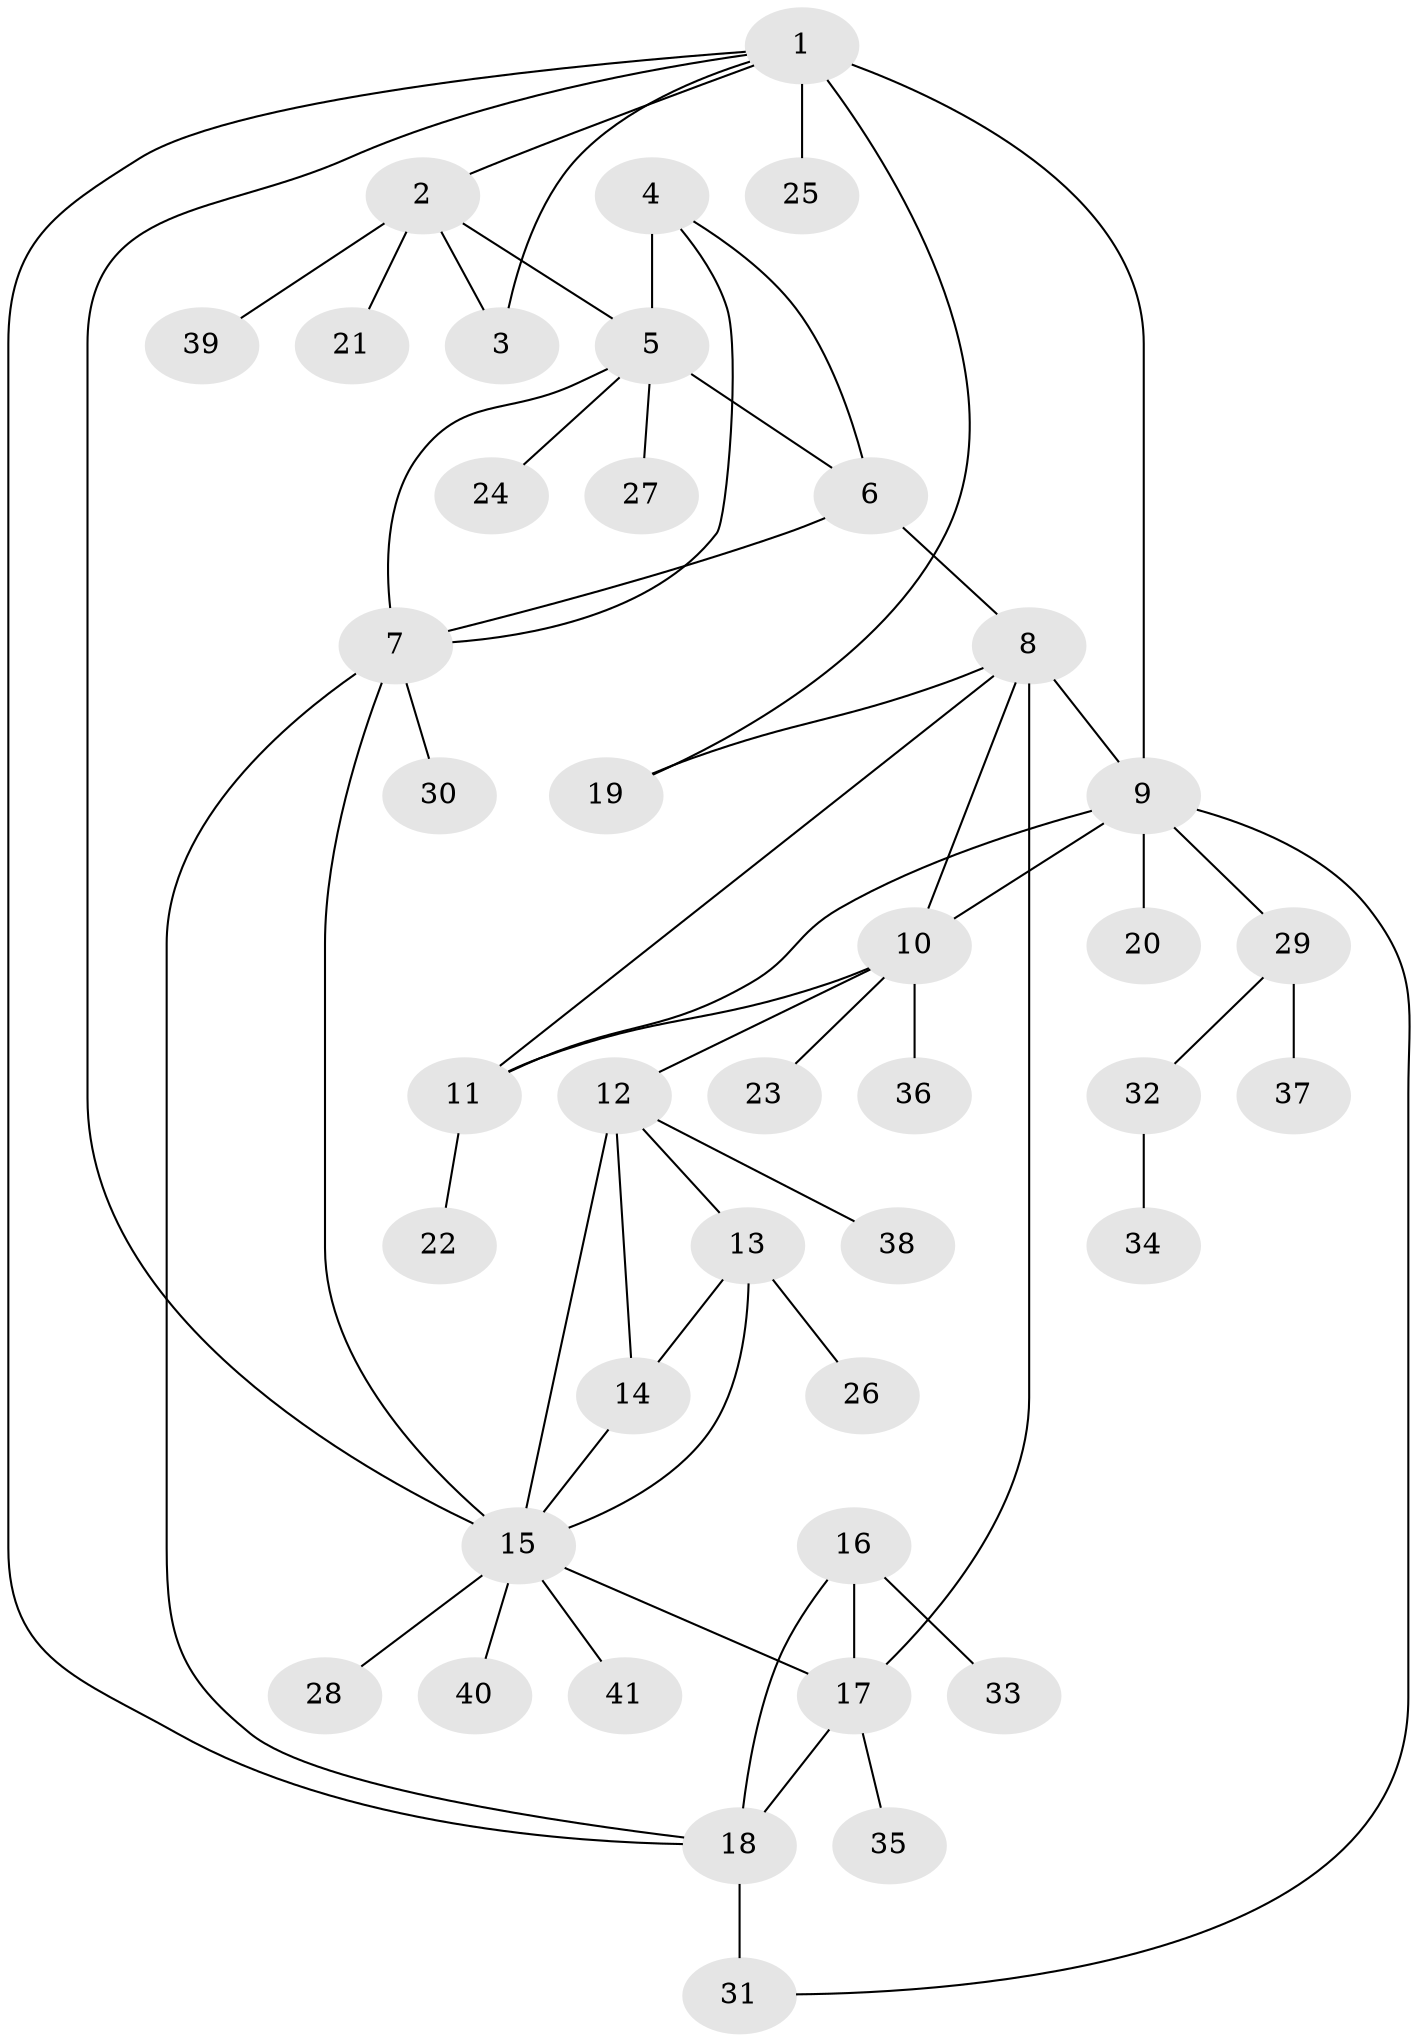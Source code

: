 // original degree distribution, {13: 0.0125, 7: 0.0375, 3: 0.075, 9: 0.0125, 5: 0.025, 6: 0.05, 11: 0.0125, 8: 0.025, 4: 0.025, 10: 0.0125, 1: 0.625, 2: 0.0875}
// Generated by graph-tools (version 1.1) at 2025/37/03/09/25 02:37:29]
// undirected, 41 vertices, 59 edges
graph export_dot {
graph [start="1"]
  node [color=gray90,style=filled];
  1;
  2;
  3;
  4;
  5;
  6;
  7;
  8;
  9;
  10;
  11;
  12;
  13;
  14;
  15;
  16;
  17;
  18;
  19;
  20;
  21;
  22;
  23;
  24;
  25;
  26;
  27;
  28;
  29;
  30;
  31;
  32;
  33;
  34;
  35;
  36;
  37;
  38;
  39;
  40;
  41;
  1 -- 2 [weight=1.0];
  1 -- 3 [weight=2.0];
  1 -- 9 [weight=1.0];
  1 -- 15 [weight=1.0];
  1 -- 18 [weight=1.0];
  1 -- 19 [weight=1.0];
  1 -- 25 [weight=5.0];
  2 -- 3 [weight=2.0];
  2 -- 5 [weight=1.0];
  2 -- 21 [weight=1.0];
  2 -- 39 [weight=1.0];
  4 -- 5 [weight=3.0];
  4 -- 6 [weight=1.0];
  4 -- 7 [weight=1.0];
  5 -- 6 [weight=1.0];
  5 -- 7 [weight=1.0];
  5 -- 24 [weight=1.0];
  5 -- 27 [weight=1.0];
  6 -- 7 [weight=1.0];
  6 -- 8 [weight=1.0];
  7 -- 15 [weight=1.0];
  7 -- 18 [weight=1.0];
  7 -- 30 [weight=1.0];
  8 -- 9 [weight=1.0];
  8 -- 10 [weight=1.0];
  8 -- 11 [weight=1.0];
  8 -- 17 [weight=1.0];
  8 -- 19 [weight=1.0];
  9 -- 10 [weight=1.0];
  9 -- 11 [weight=1.0];
  9 -- 20 [weight=4.0];
  9 -- 29 [weight=1.0];
  9 -- 31 [weight=1.0];
  10 -- 11 [weight=1.0];
  10 -- 12 [weight=1.0];
  10 -- 23 [weight=2.0];
  10 -- 36 [weight=1.0];
  11 -- 22 [weight=2.0];
  12 -- 13 [weight=1.0];
  12 -- 14 [weight=1.0];
  12 -- 15 [weight=1.0];
  12 -- 38 [weight=1.0];
  13 -- 14 [weight=1.0];
  13 -- 15 [weight=1.0];
  13 -- 26 [weight=2.0];
  14 -- 15 [weight=1.0];
  15 -- 17 [weight=1.0];
  15 -- 28 [weight=1.0];
  15 -- 40 [weight=1.0];
  15 -- 41 [weight=1.0];
  16 -- 17 [weight=2.0];
  16 -- 18 [weight=2.0];
  16 -- 33 [weight=2.0];
  17 -- 18 [weight=1.0];
  17 -- 35 [weight=1.0];
  18 -- 31 [weight=2.0];
  29 -- 32 [weight=1.0];
  29 -- 37 [weight=1.0];
  32 -- 34 [weight=1.0];
}
